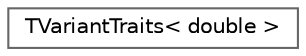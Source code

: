 digraph "Graphical Class Hierarchy"
{
 // INTERACTIVE_SVG=YES
 // LATEX_PDF_SIZE
  bgcolor="transparent";
  edge [fontname=Helvetica,fontsize=10,labelfontname=Helvetica,labelfontsize=10];
  node [fontname=Helvetica,fontsize=10,shape=box,height=0.2,width=0.4];
  rankdir="LR";
  Node0 [id="Node000000",label="TVariantTraits\< double \>",height=0.2,width=0.4,color="grey40", fillcolor="white", style="filled",URL="$d3/d57/structTVariantTraits_3_01double_01_4.html",tooltip="Implements variant type traits for the built-in double type."];
}
